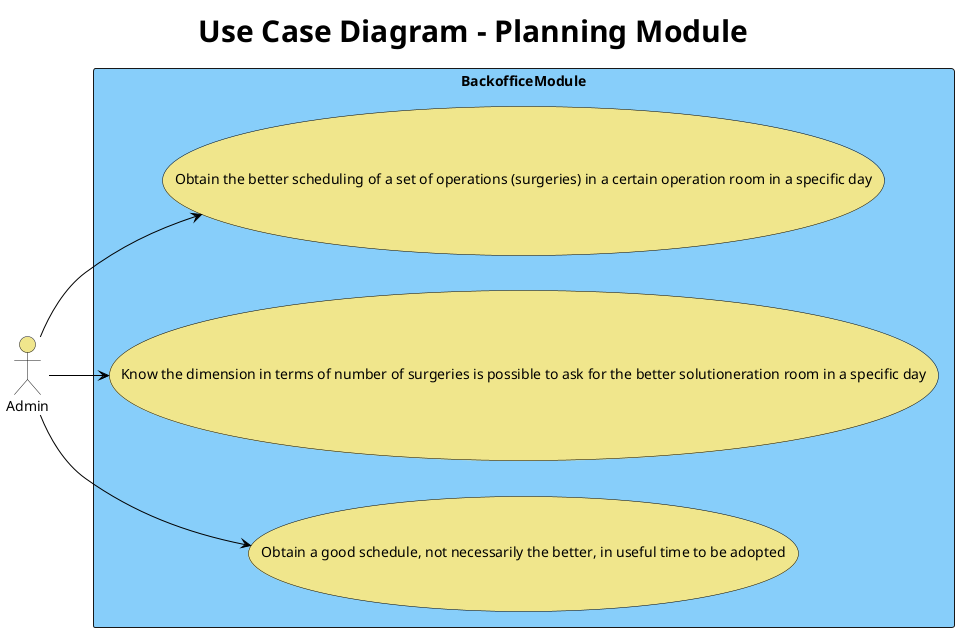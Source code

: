 ﻿@startuml
title Use Case Diagram - Planning Module

left to right direction

actor Admin #F0E68C

skinparam usecase {
    BackgroundColor LightBlue
    ArrowColor Black
    BorderColor Black
    FontColor Black
    FontSize 14
}

skinparam title {
    FontSize 30
}

rectangle BackofficeModule #87CEFA {

    usecase "Obtain the better scheduling of a set of operations (surgeries) in a certain operation room in a specific day" as UC29 #F0E68C
    Admin --> UC29

    usecase "Know the dimension in terms of number of surgeries is possible to ask for the better solutioneration room in a specific day" as UC30 #F0E68C
    Admin --> UC30

    usecase "Obtain a good schedule, not necessarily the better, in useful time to be adopted" as UC31 #F0E68C
    Admin --> UC31
}

@enduml